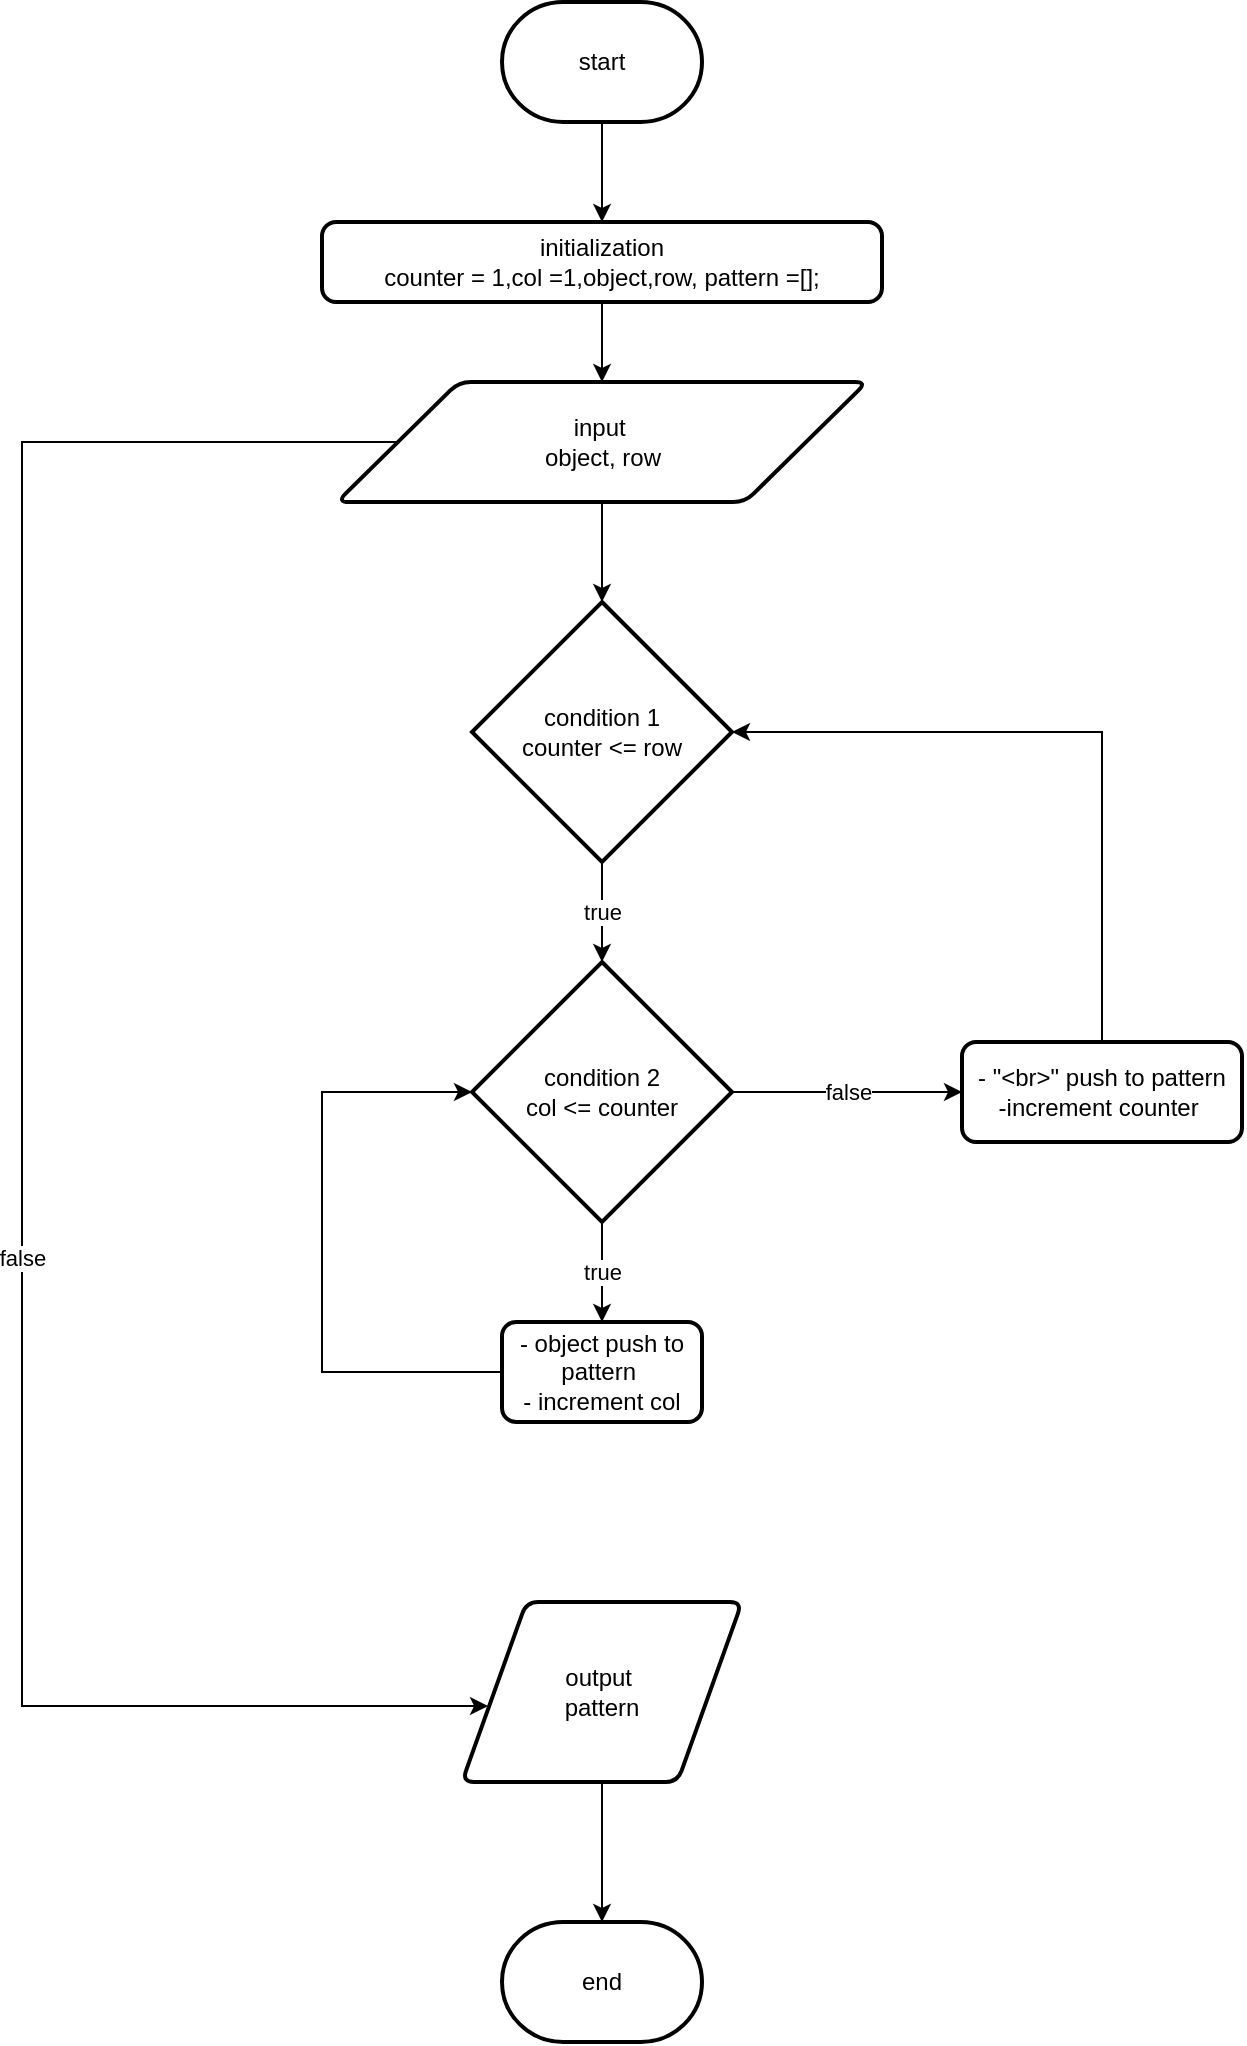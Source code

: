 <mxfile version="14.5.3" type="device"><diagram id="0sj8Hrxs_yhM6oGNJ6_s" name="Page-1"><mxGraphModel dx="868" dy="482" grid="1" gridSize="10" guides="1" tooltips="1" connect="1" arrows="1" fold="1" page="1" pageScale="1" pageWidth="850" pageHeight="1100" math="0" shadow="0"><root><mxCell id="0"/><mxCell id="1" parent="0"/><mxCell id="a8_QN62MjSkXe31VeqMy-1" value="start" style="strokeWidth=2;html=1;shape=mxgraph.flowchart.terminator;whiteSpace=wrap;" vertex="1" parent="1"><mxGeometry x="360" y="30" width="100" height="60" as="geometry"/></mxCell><mxCell id="a8_QN62MjSkXe31VeqMy-14" style="edgeStyle=orthogonalEdgeStyle;rounded=0;orthogonalLoop=1;jettySize=auto;html=1;exitX=0.5;exitY=1;exitDx=0;exitDy=0;entryX=0.5;entryY=0;entryDx=0;entryDy=0;entryPerimeter=0;" edge="1" parent="1" source="a8_QN62MjSkXe31VeqMy-2" target="a8_QN62MjSkXe31VeqMy-3"><mxGeometry relative="1" as="geometry"/></mxCell><mxCell id="a8_QN62MjSkXe31VeqMy-33" style="edgeStyle=orthogonalEdgeStyle;rounded=0;orthogonalLoop=1;jettySize=auto;html=1;exitX=0;exitY=0.5;exitDx=0;exitDy=0;entryX=0.093;entryY=0.578;entryDx=0;entryDy=0;entryPerimeter=0;" edge="1" parent="1" source="a8_QN62MjSkXe31VeqMy-2" target="a8_QN62MjSkXe31VeqMy-9"><mxGeometry relative="1" as="geometry"><Array as="points"><mxPoint x="120" y="250"/><mxPoint x="120" y="882"/></Array></mxGeometry></mxCell><mxCell id="a8_QN62MjSkXe31VeqMy-34" value="false" style="edgeLabel;html=1;align=center;verticalAlign=middle;resizable=0;points=[];" vertex="1" connectable="0" parent="a8_QN62MjSkXe31VeqMy-33"><mxGeometry x="0.132" relative="1" as="geometry"><mxPoint as="offset"/></mxGeometry></mxCell><mxCell id="a8_QN62MjSkXe31VeqMy-2" value="input&amp;nbsp;&lt;br&gt;object, row" style="shape=parallelogram;html=1;strokeWidth=2;perimeter=parallelogramPerimeter;whiteSpace=wrap;rounded=1;arcSize=12;size=0.23;" vertex="1" parent="1"><mxGeometry x="277.5" y="220" width="265" height="60" as="geometry"/></mxCell><mxCell id="a8_QN62MjSkXe31VeqMy-3" value="condition 1&lt;br&gt;counter &amp;lt;= row" style="strokeWidth=2;html=1;shape=mxgraph.flowchart.decision;whiteSpace=wrap;" vertex="1" parent="1"><mxGeometry x="345" y="330" width="130" height="130" as="geometry"/></mxCell><mxCell id="a8_QN62MjSkXe31VeqMy-13" style="edgeStyle=orthogonalEdgeStyle;rounded=0;orthogonalLoop=1;jettySize=auto;html=1;exitX=0.5;exitY=1;exitDx=0;exitDy=0;" edge="1" parent="1" source="a8_QN62MjSkXe31VeqMy-5" target="a8_QN62MjSkXe31VeqMy-2"><mxGeometry relative="1" as="geometry"/></mxCell><mxCell id="a8_QN62MjSkXe31VeqMy-5" value="initialization&lt;br&gt;counter = 1,col =1,object,row, pattern =[];" style="rounded=1;whiteSpace=wrap;html=1;absoluteArcSize=1;arcSize=14;strokeWidth=2;" vertex="1" parent="1"><mxGeometry x="270" y="140" width="280" height="40" as="geometry"/></mxCell><mxCell id="a8_QN62MjSkXe31VeqMy-19" style="edgeStyle=orthogonalEdgeStyle;rounded=0;orthogonalLoop=1;jettySize=auto;html=1;exitX=0;exitY=0.5;exitDx=0;exitDy=0;entryX=0;entryY=0.5;entryDx=0;entryDy=0;entryPerimeter=0;" edge="1" parent="1" source="a8_QN62MjSkXe31VeqMy-6" target="a8_QN62MjSkXe31VeqMy-7"><mxGeometry relative="1" as="geometry"><Array as="points"><mxPoint x="270" y="715"/><mxPoint x="270" y="575"/></Array></mxGeometry></mxCell><mxCell id="a8_QN62MjSkXe31VeqMy-6" value="- object push to pattern&amp;nbsp;&lt;br&gt;- increment col" style="rounded=1;whiteSpace=wrap;html=1;absoluteArcSize=1;arcSize=14;strokeWidth=2;" vertex="1" parent="1"><mxGeometry x="360" y="690" width="100" height="50" as="geometry"/></mxCell><mxCell id="a8_QN62MjSkXe31VeqMy-16" value="false" style="edgeStyle=orthogonalEdgeStyle;rounded=0;orthogonalLoop=1;jettySize=auto;html=1;exitX=1;exitY=0.5;exitDx=0;exitDy=0;exitPerimeter=0;entryX=0;entryY=0.5;entryDx=0;entryDy=0;" edge="1" parent="1" source="a8_QN62MjSkXe31VeqMy-7" target="a8_QN62MjSkXe31VeqMy-8"><mxGeometry relative="1" as="geometry"/></mxCell><mxCell id="a8_QN62MjSkXe31VeqMy-17" value="true" style="edgeStyle=orthogonalEdgeStyle;rounded=0;orthogonalLoop=1;jettySize=auto;html=1;exitX=0.5;exitY=1;exitDx=0;exitDy=0;exitPerimeter=0;" edge="1" parent="1" source="a8_QN62MjSkXe31VeqMy-7" target="a8_QN62MjSkXe31VeqMy-6"><mxGeometry relative="1" as="geometry"/></mxCell><mxCell id="a8_QN62MjSkXe31VeqMy-7" value="condition 2&lt;br&gt;col &amp;lt;= counter" style="strokeWidth=2;html=1;shape=mxgraph.flowchart.decision;whiteSpace=wrap;" vertex="1" parent="1"><mxGeometry x="345" y="510" width="130" height="130" as="geometry"/></mxCell><mxCell id="a8_QN62MjSkXe31VeqMy-22" style="edgeStyle=orthogonalEdgeStyle;rounded=0;orthogonalLoop=1;jettySize=auto;html=1;exitX=0.5;exitY=0;exitDx=0;exitDy=0;entryX=1;entryY=0.5;entryDx=0;entryDy=0;entryPerimeter=0;" edge="1" parent="1" source="a8_QN62MjSkXe31VeqMy-8" target="a8_QN62MjSkXe31VeqMy-3"><mxGeometry relative="1" as="geometry"/></mxCell><mxCell id="a8_QN62MjSkXe31VeqMy-8" value="- &quot;&amp;lt;br&amp;gt;&quot; push to pattern&lt;br&gt;-increment counter&amp;nbsp;" style="rounded=1;whiteSpace=wrap;html=1;absoluteArcSize=1;arcSize=14;strokeWidth=2;" vertex="1" parent="1"><mxGeometry x="590" y="550" width="140" height="50" as="geometry"/></mxCell><mxCell id="a8_QN62MjSkXe31VeqMy-25" style="edgeStyle=orthogonalEdgeStyle;rounded=0;orthogonalLoop=1;jettySize=auto;html=1;exitX=0.5;exitY=1;exitDx=0;exitDy=0;entryX=0.5;entryY=0;entryDx=0;entryDy=0;entryPerimeter=0;" edge="1" parent="1" source="a8_QN62MjSkXe31VeqMy-9" target="a8_QN62MjSkXe31VeqMy-11"><mxGeometry relative="1" as="geometry"/></mxCell><mxCell id="a8_QN62MjSkXe31VeqMy-9" value="output&amp;nbsp;&lt;br&gt;pattern" style="shape=parallelogram;html=1;strokeWidth=2;perimeter=parallelogramPerimeter;whiteSpace=wrap;rounded=1;arcSize=12;size=0.23;" vertex="1" parent="1"><mxGeometry x="340" y="830" width="140" height="90" as="geometry"/></mxCell><mxCell id="a8_QN62MjSkXe31VeqMy-11" value="end" style="strokeWidth=2;html=1;shape=mxgraph.flowchart.terminator;whiteSpace=wrap;" vertex="1" parent="1"><mxGeometry x="360" y="990" width="100" height="60" as="geometry"/></mxCell><mxCell id="a8_QN62MjSkXe31VeqMy-12" value="" style="endArrow=classic;html=1;exitX=0.5;exitY=1;exitDx=0;exitDy=0;exitPerimeter=0;entryX=0.5;entryY=0;entryDx=0;entryDy=0;" edge="1" parent="1" source="a8_QN62MjSkXe31VeqMy-1" target="a8_QN62MjSkXe31VeqMy-5"><mxGeometry width="50" height="50" relative="1" as="geometry"><mxPoint x="400" y="300" as="sourcePoint"/><mxPoint x="450" y="250" as="targetPoint"/></mxGeometry></mxCell><mxCell id="a8_QN62MjSkXe31VeqMy-26" value="true" style="endArrow=classic;html=1;exitX=0.5;exitY=1;exitDx=0;exitDy=0;exitPerimeter=0;" edge="1" parent="1" source="a8_QN62MjSkXe31VeqMy-3" target="a8_QN62MjSkXe31VeqMy-7"><mxGeometry relative="1" as="geometry"><mxPoint x="370" y="510" as="sourcePoint"/><mxPoint x="470" y="510" as="targetPoint"/></mxGeometry></mxCell></root></mxGraphModel></diagram></mxfile>